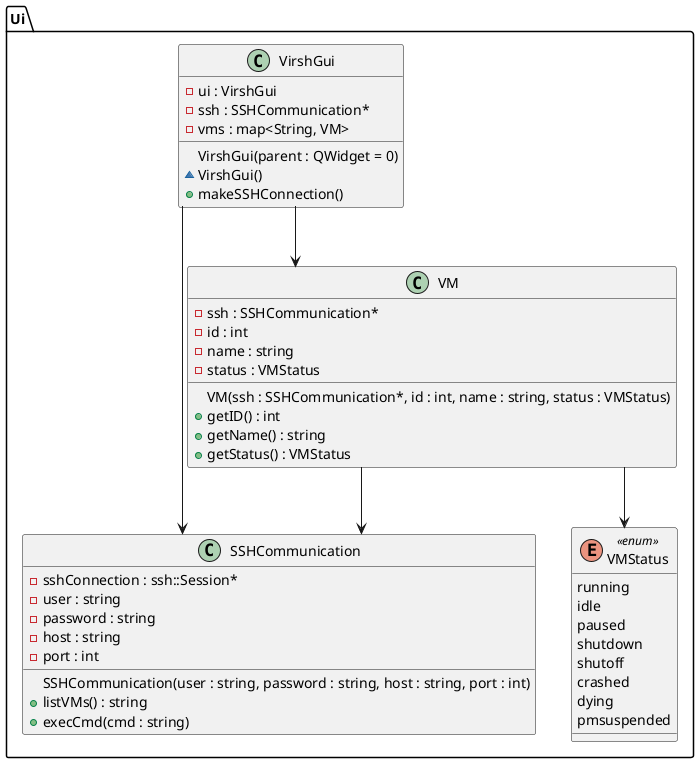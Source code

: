 @startuml
skinparam linetype ortho

package Ui {
    class VirshGui {
        - ui : VirshGui
        - ssh : SSHCommunication*
        - vms : map<String, VM>
        VirshGui(parent : QWidget = 0)
        ~VirshGui()
        + makeSSHConnection()
        }

    class SSHCommunication {
        - sshConnection : ssh::Session*
        - user : string
        - password : string
        - host : string
        - port : int
        SSHCommunication(user : string, password : string, host : string, port : int)
        + listVMs() : string
        + execCmd(cmd : string)
    }

    class VM {
        - ssh : SSHCommunication*
        - id : int
        - name : string
        - status : VMStatus
        VM(ssh : SSHCommunication*, id : int, name : string, status : VMStatus)
        + getID() : int
        + getName() : string
        + getStatus() : VMStatus
        }

    enum VMStatus <<enum>> {
        running
        idle
        paused
        shutdown
        shutoff
        crashed
        dying
        pmsuspended
    }

    VirshGui --> SSHCommunication
    VirshGui --> VM
    VM --> SSHCommunication
    VM --> VMStatus
}
@enduml
#Args in method
dwea : jkpxw
